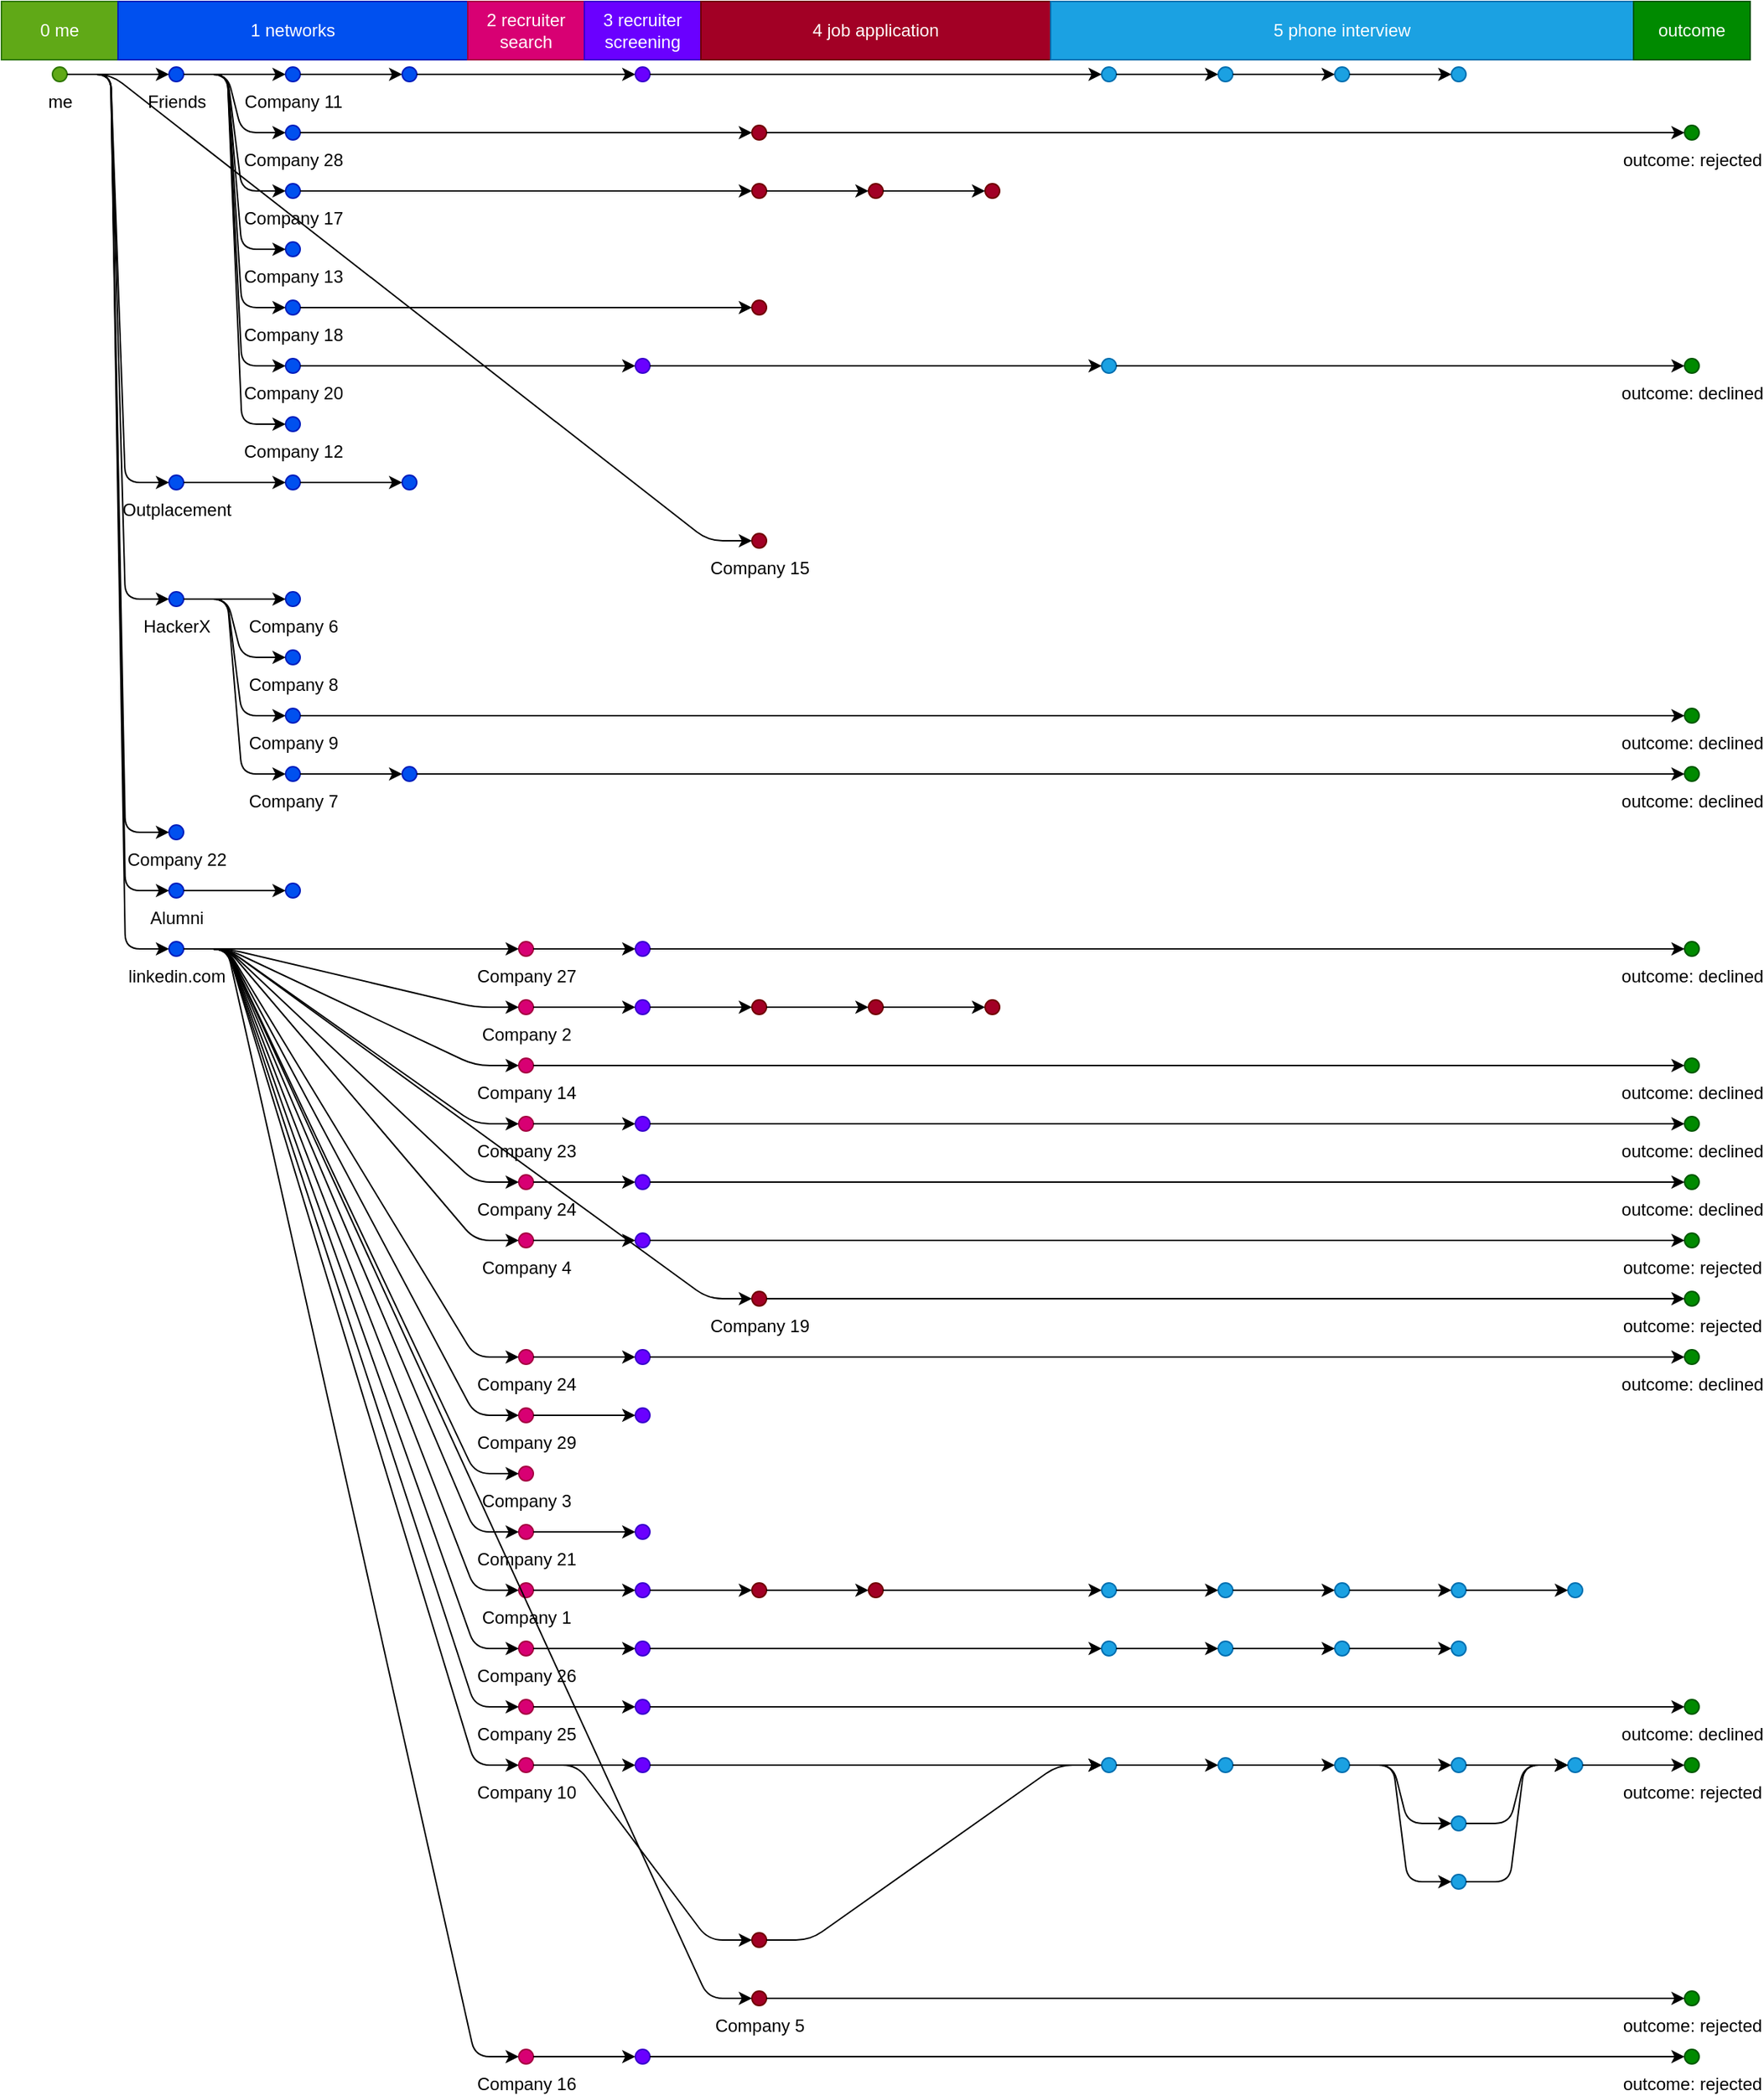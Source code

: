 <mxGraphModel dx="640" dy="480">
	<root>
		<mxCell id="root" style=""></mxCell>
		<mxCell id="layer1" style="" parent="root"></mxCell>
		<mxCell id="0 me" value="0 me" style="html=1;whiteSpace=wrap;fontColor=#ffffff;strokeColor=#2D7600;fillColor=#60A917;" parent="layer1" vertex="1">
			<mxGeometry width="80" height="40" as="geometry"></mxGeometry>
		</mxCell>
		<mxCell id="1 networks" value="1 networks" style="html=1;whiteSpace=wrap;fontColor=#ffffff;strokeColor=#001DBC;fillColor=#0050ef;" parent="layer1" vertex="1">
			<mxGeometry x="80" width="240" height="40" as="geometry"></mxGeometry>
		</mxCell>
		<mxCell id="2 recruiter search" value="2 recruiter search" style="html=1;whiteSpace=wrap;fontColor=#ffffff;strokeColor=#A50040;fillColor=#d80073;" parent="layer1" vertex="1">
			<mxGeometry x="320" width="80" height="40" as="geometry"></mxGeometry>
		</mxCell>
		<mxCell id="3 recruiter screening" value="3 recruiter screening" style="html=1;whiteSpace=wrap;fontColor=#ffffff;strokeColor=#3700CC;fillColor=#6a00ff;" parent="layer1" vertex="1">
			<mxGeometry x="400" width="80" height="40" as="geometry"></mxGeometry>
		</mxCell>
		<mxCell id="4 job application" value="4 job application" style="fontColor=#ffffff;strokeColor=#6F0000;fillColor=#a20025;html=1;whiteSpace=wrap;" parent="layer1" vertex="1">
			<mxGeometry x="480" width="240" height="40" as="geometry"></mxGeometry>
		</mxCell>
		<mxCell id="5 phone interview" value="5 phone interview" style="fontColor=#ffffff;fillColor=#1ba1e2;strokeColor=#006EAF;html=1;whiteSpace=wrap;" parent="layer1" vertex="1">
			<mxGeometry x="720" width="400" height="40" as="geometry"></mxGeometry>
		</mxCell>
		<mxCell id="outcome" value="outcome" style="html=1;whiteSpace=wrap;fontColor=#ffffff;strokeColor=#005700;fillColor=#008a00;" parent="layer1" vertex="1">
			<mxGeometry x="1120" width="80" height="40" as="geometry"></mxGeometry>
		</mxCell>
		<mxCell id="0" value="me" style="fillColor=#60A917;aspect=fixed;labelPosition=center;strokeColor=#2D7600;align=center;verticalAlign=top;fontColor=#000000;ellipse;html=1;verticalLabelPosition=bottom;" parent="layer1" vertex="1">
			<mxGeometry x="35" y="45" width="10" height="10" as="geometry"></mxGeometry>
		</mxCell>
		<mxCell id="friends" value="Friends" style="aspect=fixed;verticalLabelPosition=bottom;verticalAlign=top;fontColor=#000000;strokeColor=#001DBC;ellipse;html=1;labelPosition=center;align=center;fillColor=#0050ef;" parent="layer1" vertex="1">
			<mxGeometry x="115" y="45" width="10" height="10" as="geometry"></mxGeometry>
		</mxCell>
		<mxCell id="18" value="Company 11" style="strokeColor=#001DBC;ellipse;html=1;labelPosition=center;verticalAlign=top;fontColor=#000000;fillColor=#0050ef;aspect=fixed;verticalLabelPosition=bottom;align=center;" parent="layer1" vertex="1">
			<mxGeometry x="195" y="45" width="10" height="10" as="geometry"></mxGeometry>
		</mxCell>
		<mxCell id="19" style="aspect=fixed;align=center;fontColor=#000000;strokeColor=#001DBC;fillColor=#0050ef;ellipse;html=1;labelPosition=center;verticalLabelPosition=bottom;verticalAlign=top;" parent="layer1" vertex="1">
			<mxGeometry x="275" y="45" width="10" height="10" as="geometry"></mxGeometry>
		</mxCell>
		<mxCell id="25" style="fontColor=#000000;fillColor=#6a00ff;strokeColor=#3700CC;aspect=fixed;html=1;verticalLabelPosition=bottom;verticalAlign=top;ellipse;labelPosition=center;align=center;" parent="layer1" vertex="1">
			<mxGeometry x="435" y="45" width="10" height="10" as="geometry"></mxGeometry>
		</mxCell>
		<mxCell id="26" style="aspect=fixed;html=1;labelPosition=center;verticalLabelPosition=bottom;verticalAlign=top;strokeColor=#006EAF;ellipse;align=center;fontColor=#000000;fillColor=#1ba1e2;" parent="layer1" vertex="1">
			<mxGeometry x="755" y="45" width="10" height="10" as="geometry"></mxGeometry>
		</mxCell>
		<mxCell id="51" style="aspect=fixed;html=1;verticalLabelPosition=bottom;align=center;verticalAlign=top;ellipse;fontColor=#000000;strokeColor=#006EAF;fillColor=#1ba1e2;labelPosition=center;" parent="layer1" vertex="1">
			<mxGeometry x="835" y="45" width="10" height="10" as="geometry"></mxGeometry>
		</mxCell>
		<mxCell id="52" style="fontColor=#000000;html=1;align=center;labelPosition=center;verticalLabelPosition=bottom;verticalAlign=top;strokeColor=#006EAF;fillColor=#1ba1e2;ellipse;aspect=fixed;" parent="layer1" vertex="1">
			<mxGeometry x="915" y="45" width="10" height="10" as="geometry"></mxGeometry>
		</mxCell>
		<mxCell id="76" style="strokeColor=#006EAF;ellipse;html=1;labelPosition=center;verticalLabelPosition=bottom;align=center;verticalAlign=top;fontColor=#000000;fillColor=#1ba1e2;aspect=fixed;" parent="layer1" vertex="1">
			<mxGeometry x="995" y="45" width="10" height="10" as="geometry"></mxGeometry>
		</mxCell>
		<mxCell id="52-76" style="edgeStyle=entityRelationEdgeStyle;orthogonalLoop=1;jettySize=auto;html=1;strokeWidth=1;" parent="layer1" edge="1" source="52" target="76">
			<mxGeometry relative="1" as="geometry"></mxGeometry>
		</mxCell>
		<mxCell id="51-52" style="strokeWidth=1;edgeStyle=entityRelationEdgeStyle;orthogonalLoop=1;jettySize=auto;html=1;" parent="layer1" edge="1" source="51" target="52">
			<mxGeometry relative="1" as="geometry"></mxGeometry>
		</mxCell>
		<mxCell id="26-51" style="orthogonalLoop=1;jettySize=auto;html=1;strokeWidth=1;edgeStyle=entityRelationEdgeStyle;" parent="layer1" edge="1" source="26" target="51">
			<mxGeometry relative="1" as="geometry"></mxGeometry>
		</mxCell>
		<mxCell id="25-26" style="html=1;strokeWidth=1;edgeStyle=entityRelationEdgeStyle;orthogonalLoop=1;jettySize=auto;" parent="layer1" edge="1" source="25" target="26">
			<mxGeometry relative="1" as="geometry"></mxGeometry>
		</mxCell>
		<mxCell id="19-25" style="html=1;strokeWidth=1;edgeStyle=entityRelationEdgeStyle;orthogonalLoop=1;jettySize=auto;" parent="layer1" edge="1" source="19" target="25">
			<mxGeometry relative="1" as="geometry"></mxGeometry>
		</mxCell>
		<mxCell id="18-19" style="edgeStyle=entityRelationEdgeStyle;orthogonalLoop=1;jettySize=auto;html=1;strokeWidth=1;" parent="layer1" edge="1" source="18" target="19">
			<mxGeometry relative="1" as="geometry"></mxGeometry>
		</mxCell>
		<mxCell id="friends-18" style="edgeStyle=entityRelationEdgeStyle;orthogonalLoop=1;jettySize=auto;html=1;strokeWidth=1;" parent="layer1" edge="1" source="friends" target="18">
			<mxGeometry relative="1" as="geometry"></mxGeometry>
		</mxCell>
		<mxCell id="78" value="Company 28" style="fontColor=#000000;strokeColor=#001DBC;verticalLabelPosition=bottom;align=center;html=1;labelPosition=center;verticalAlign=top;fillColor=#0050ef;ellipse;aspect=fixed;" parent="layer1" vertex="1">
			<mxGeometry x="195" y="85" width="10" height="10" as="geometry"></mxGeometry>
		</mxCell>
		<mxCell id="82" style="ellipse;aspect=fixed;labelPosition=center;verticalLabelPosition=bottom;verticalAlign=top;fontColor=#000000;strokeColor=#6F0000;fillColor=#a20025;html=1;align=center;" parent="layer1" vertex="1">
			<mxGeometry x="515" y="85" width="10" height="10" as="geometry"></mxGeometry>
		</mxCell>
		<mxCell id="82rejected" value="outcome: rejected" style="html=1;aspect=fixed;labelPosition=center;verticalLabelPosition=bottom;align=center;verticalAlign=top;fontColor=#000000;strokeColor=#005700;ellipse;fillColor=#008a00;" parent="layer1" vertex="1">
			<mxGeometry x="1155" y="85" width="10" height="10" as="geometry"></mxGeometry>
		</mxCell>
		<mxCell id="82-82rejected" style="orthogonalLoop=1;jettySize=auto;html=1;strokeWidth=1;edgeStyle=entityRelationEdgeStyle;" parent="layer1" edge="1" source="82" target="82rejected">
			<mxGeometry relative="1" as="geometry"></mxGeometry>
		</mxCell>
		<mxCell id="78-82" style="orthogonalLoop=1;jettySize=auto;html=1;strokeWidth=1;edgeStyle=entityRelationEdgeStyle;" parent="layer1" edge="1" source="78" target="82">
			<mxGeometry relative="1" as="geometry"></mxGeometry>
		</mxCell>
		<mxCell id="friends-78" style="strokeWidth=1;edgeStyle=entityRelationEdgeStyle;orthogonalLoop=1;jettySize=auto;html=1;" parent="layer1" edge="1" source="friends" target="78">
			<mxGeometry relative="1" as="geometry"></mxGeometry>
		</mxCell>
		<mxCell id="33" value="Company 17" style="align=center;verticalAlign=top;fontColor=#000000;ellipse;aspect=fixed;html=1;labelPosition=center;verticalLabelPosition=bottom;strokeColor=#001DBC;fillColor=#0050ef;" parent="layer1" vertex="1">
			<mxGeometry x="195" y="125" width="10" height="10" as="geometry"></mxGeometry>
		</mxCell>
		<mxCell id="34" style="verticalLabelPosition=bottom;align=center;fontColor=#000000;fillColor=#a20025;aspect=fixed;html=1;labelPosition=center;verticalAlign=top;strokeColor=#6F0000;ellipse;" parent="layer1" vertex="1">
			<mxGeometry x="515" y="125" width="10" height="10" as="geometry"></mxGeometry>
		</mxCell>
		<mxCell id="54" style="aspect=fixed;fontColor=#000000;strokeColor=#6F0000;ellipse;html=1;labelPosition=center;verticalLabelPosition=bottom;align=center;verticalAlign=top;fillColor=#a20025;" parent="layer1" vertex="1">
			<mxGeometry x="595" y="125" width="10" height="10" as="geometry"></mxGeometry>
		</mxCell>
		<mxCell id="61" style="aspect=fixed;html=1;verticalLabelPosition=bottom;verticalAlign=top;fillColor=#a20025;ellipse;labelPosition=center;align=center;fontColor=#000000;strokeColor=#6F0000;" parent="layer1" vertex="1">
			<mxGeometry x="675" y="125" width="10" height="10" as="geometry"></mxGeometry>
		</mxCell>
		<mxCell id="54-61" style="edgeStyle=entityRelationEdgeStyle;orthogonalLoop=1;jettySize=auto;html=1;strokeWidth=1;" parent="layer1" edge="1" source="54" target="61">
			<mxGeometry relative="1" as="geometry"></mxGeometry>
		</mxCell>
		<mxCell id="34-54" style="edgeStyle=entityRelationEdgeStyle;orthogonalLoop=1;jettySize=auto;html=1;strokeWidth=1;" parent="layer1" edge="1" source="34" target="54">
			<mxGeometry relative="1" as="geometry"></mxGeometry>
		</mxCell>
		<mxCell id="33-34" style="html=1;strokeWidth=1;edgeStyle=entityRelationEdgeStyle;orthogonalLoop=1;jettySize=auto;" parent="layer1" edge="1" source="33" target="34">
			<mxGeometry relative="1" as="geometry"></mxGeometry>
		</mxCell>
		<mxCell id="friends-33" style="orthogonalLoop=1;jettySize=auto;html=1;strokeWidth=1;edgeStyle=entityRelationEdgeStyle;" parent="layer1" edge="1" source="friends" target="33">
			<mxGeometry relative="1" as="geometry"></mxGeometry>
		</mxCell>
		<mxCell id="22" value="Company 13" style="html=1;verticalLabelPosition=bottom;strokeColor=#001DBC;fontColor=#000000;fillColor=#0050ef;ellipse;aspect=fixed;labelPosition=center;align=center;verticalAlign=top;" parent="layer1" vertex="1">
			<mxGeometry x="195" y="165" width="10" height="10" as="geometry"></mxGeometry>
		</mxCell>
		<mxCell id="friends-22" style="edgeStyle=entityRelationEdgeStyle;orthogonalLoop=1;jettySize=auto;html=1;strokeWidth=1;" parent="layer1" edge="1" source="friends" target="22">
			<mxGeometry relative="1" as="geometry"></mxGeometry>
		</mxCell>
		<mxCell id="35" value="Company 18" style="ellipse;aspect=fixed;html=1;verticalLabelPosition=bottom;align=center;strokeColor=#001DBC;labelPosition=center;verticalAlign=top;fontColor=#000000;fillColor=#0050ef;" parent="layer1" vertex="1">
			<mxGeometry x="195" y="205" width="10" height="10" as="geometry"></mxGeometry>
		</mxCell>
		<mxCell id="36" style="aspect=fixed;verticalLabelPosition=bottom;fillColor=#a20025;strokeColor=#6F0000;verticalAlign=top;fontColor=#000000;ellipse;html=1;labelPosition=center;align=center;" parent="layer1" vertex="1">
			<mxGeometry x="515" y="205" width="10" height="10" as="geometry"></mxGeometry>
		</mxCell>
		<mxCell id="35-36" style="edgeStyle=entityRelationEdgeStyle;orthogonalLoop=1;jettySize=auto;html=1;strokeWidth=1;" parent="layer1" edge="1" source="35" target="36">
			<mxGeometry relative="1" as="geometry"></mxGeometry>
		</mxCell>
		<mxCell id="friends-35" style="orthogonalLoop=1;jettySize=auto;html=1;strokeWidth=1;edgeStyle=entityRelationEdgeStyle;" parent="layer1" edge="1" source="friends" target="35">
			<mxGeometry relative="1" as="geometry"></mxGeometry>
		</mxCell>
		<mxCell id="38" value="Company 20" style="strokeColor=#001DBC;fillColor=#0050ef;ellipse;aspect=fixed;labelPosition=center;fontColor=#000000;html=1;verticalLabelPosition=bottom;align=center;verticalAlign=top;" parent="layer1" vertex="1">
			<mxGeometry x="195" y="245" width="10" height="10" as="geometry"></mxGeometry>
		</mxCell>
		<mxCell id="39" style="ellipse;aspect=fixed;html=1;strokeColor=#3700CC;labelPosition=center;verticalLabelPosition=bottom;align=center;verticalAlign=top;fontColor=#000000;fillColor=#6a00ff;" parent="layer1" vertex="1">
			<mxGeometry x="435" y="245" width="10" height="10" as="geometry"></mxGeometry>
		</mxCell>
		<mxCell id="40" style="verticalLabelPosition=bottom;align=center;verticalAlign=top;fontColor=#000000;strokeColor=#006EAF;ellipse;aspect=fixed;html=1;labelPosition=center;fillColor=#1ba1e2;" parent="layer1" vertex="1">
			<mxGeometry x="755" y="245" width="10" height="10" as="geometry"></mxGeometry>
		</mxCell>
		<mxCell id="40declined" value="outcome: declined" style="fontColor=#000000;strokeColor=#005700;fillColor=#008a00;html=1;labelPosition=center;verticalLabelPosition=bottom;align=center;ellipse;aspect=fixed;verticalAlign=top;" parent="layer1" vertex="1">
			<mxGeometry x="1155" y="245" width="10" height="10" as="geometry"></mxGeometry>
		</mxCell>
		<mxCell id="40-40declined" style="jettySize=auto;html=1;strokeWidth=1;edgeStyle=entityRelationEdgeStyle;orthogonalLoop=1;" parent="layer1" edge="1" source="40" target="40declined">
			<mxGeometry relative="1" as="geometry"></mxGeometry>
		</mxCell>
		<mxCell id="39-40" style="orthogonalLoop=1;jettySize=auto;html=1;strokeWidth=1;edgeStyle=entityRelationEdgeStyle;" parent="layer1" edge="1" source="39" target="40">
			<mxGeometry relative="1" as="geometry"></mxGeometry>
		</mxCell>
		<mxCell id="38-39" style="orthogonalLoop=1;jettySize=auto;html=1;strokeWidth=1;edgeStyle=entityRelationEdgeStyle;" parent="layer1" edge="1" source="38" target="39">
			<mxGeometry relative="1" as="geometry"></mxGeometry>
		</mxCell>
		<mxCell id="friends-38" style="edgeStyle=entityRelationEdgeStyle;orthogonalLoop=1;jettySize=auto;html=1;strokeWidth=1;" parent="layer1" edge="1" source="friends" target="38">
			<mxGeometry relative="1" as="geometry"></mxGeometry>
		</mxCell>
		<mxCell id="21" value="Company 12" style="fillColor=#0050ef;ellipse;aspect=fixed;html=1;labelPosition=center;verticalAlign=top;verticalLabelPosition=bottom;align=center;fontColor=#000000;strokeColor=#001DBC;" parent="layer1" vertex="1">
			<mxGeometry x="195" y="285" width="10" height="10" as="geometry"></mxGeometry>
		</mxCell>
		<mxCell id="friends-21" style="edgeStyle=entityRelationEdgeStyle;orthogonalLoop=1;jettySize=auto;html=1;strokeWidth=1;" parent="layer1" edge="1" source="friends" target="21">
			<mxGeometry relative="1" as="geometry"></mxGeometry>
		</mxCell>
		<mxCell id="0-friends" style="edgeStyle=entityRelationEdgeStyle;orthogonalLoop=1;jettySize=auto;html=1;strokeWidth=1;" parent="layer1" edge="1" source="0" target="friends">
			<mxGeometry relative="1" as="geometry"></mxGeometry>
		</mxCell>
		<mxCell id="keystone" value="Outplacement" style="ellipse;aspect=fixed;html=1;labelPosition=center;verticalLabelPosition=bottom;align=center;strokeColor=#001DBC;fillColor=#0050ef;verticalAlign=top;fontColor=#000000;" parent="layer1" vertex="1">
			<mxGeometry x="115" y="325" width="10" height="10" as="geometry"></mxGeometry>
		</mxCell>
		<mxCell id="14" style="ellipse;aspect=fixed;labelPosition=center;verticalLabelPosition=bottom;align=center;fontColor=#000000;strokeColor=#001DBC;html=1;verticalAlign=top;fillColor=#0050ef;" parent="layer1" vertex="1">
			<mxGeometry x="195" y="325" width="10" height="10" as="geometry"></mxGeometry>
		</mxCell>
		<mxCell id="28" style="ellipse;html=1;labelPosition=center;verticalLabelPosition=bottom;fillColor=#0050ef;aspect=fixed;align=center;verticalAlign=top;fontColor=#000000;strokeColor=#001DBC;" parent="layer1" vertex="1">
			<mxGeometry x="275" y="325" width="10" height="10" as="geometry"></mxGeometry>
		</mxCell>
		<mxCell id="14-28" style="edgeStyle=entityRelationEdgeStyle;orthogonalLoop=1;jettySize=auto;html=1;strokeWidth=1;" parent="layer1" edge="1" source="14" target="28">
			<mxGeometry relative="1" as="geometry"></mxGeometry>
		</mxCell>
		<mxCell id="keystone-14" style="edgeStyle=entityRelationEdgeStyle;orthogonalLoop=1;jettySize=auto;html=1;strokeWidth=1;" parent="layer1" edge="1" source="keystone" target="14">
			<mxGeometry relative="1" as="geometry"></mxGeometry>
		</mxCell>
		<mxCell id="0-keystone" style="edgeStyle=entityRelationEdgeStyle;orthogonalLoop=1;jettySize=auto;html=1;strokeWidth=1;" parent="layer1" edge="1" source="0" target="keystone">
			<mxGeometry relative="1" as="geometry"></mxGeometry>
		</mxCell>
		<mxCell id="30" value="Company 15" style="aspect=fixed;html=1;labelPosition=center;verticalLabelPosition=bottom;align=center;strokeColor=#6F0000;ellipse;verticalAlign=top;fontColor=#000000;fillColor=#a20025;" parent="layer1" vertex="1">
			<mxGeometry x="515" y="365" width="10" height="10" as="geometry"></mxGeometry>
		</mxCell>
		<mxCell id="0-30" style="edgeStyle=entityRelationEdgeStyle;orthogonalLoop=1;jettySize=auto;html=1;strokeWidth=1;" parent="layer1" edge="1" source="0" target="30">
			<mxGeometry relative="1" as="geometry"></mxGeometry>
		</mxCell>
		<mxCell id="hackerx" value="HackerX" style="strokeColor=#001DBC;fillColor=#0050ef;ellipse;aspect=fixed;labelPosition=center;verticalLabelPosition=bottom;verticalAlign=top;html=1;align=center;fontColor=#000000;" parent="layer1" vertex="1">
			<mxGeometry x="115" y="405" width="10" height="10" as="geometry"></mxGeometry>
		</mxCell>
		<mxCell id="10" value="Company 6" style="strokeColor=#001DBC;verticalLabelPosition=bottom;align=center;verticalAlign=top;fontColor=#000000;ellipse;aspect=fixed;html=1;labelPosition=center;fillColor=#0050ef;" parent="layer1" vertex="1">
			<mxGeometry x="195" y="405" width="10" height="10" as="geometry"></mxGeometry>
		</mxCell>
		<mxCell id="hackerx-10" style="html=1;strokeWidth=1;edgeStyle=entityRelationEdgeStyle;orthogonalLoop=1;jettySize=auto;" parent="layer1" edge="1" source="hackerx" target="10">
			<mxGeometry relative="1" as="geometry"></mxGeometry>
		</mxCell>
		<mxCell id="12" value="Company 8" style="fillColor=#0050ef;aspect=fixed;html=1;labelPosition=center;verticalLabelPosition=bottom;align=center;verticalAlign=top;strokeColor=#001DBC;ellipse;fontColor=#000000;" parent="layer1" vertex="1">
			<mxGeometry x="195" y="445" width="10" height="10" as="geometry"></mxGeometry>
		</mxCell>
		<mxCell id="hackerx-12" style="edgeStyle=entityRelationEdgeStyle;orthogonalLoop=1;jettySize=auto;html=1;strokeWidth=1;" parent="layer1" edge="1" source="hackerx" target="12">
			<mxGeometry relative="1" as="geometry"></mxGeometry>
		</mxCell>
		<mxCell id="13" value="Company 9" style="verticalLabelPosition=bottom;fillColor=#0050ef;aspect=fixed;labelPosition=center;align=center;verticalAlign=top;fontColor=#000000;strokeColor=#001DBC;ellipse;html=1;" parent="layer1" vertex="1">
			<mxGeometry x="195" y="485" width="10" height="10" as="geometry"></mxGeometry>
		</mxCell>
		<mxCell id="13declined" value="outcome: declined" style="ellipse;aspect=fixed;html=1;labelPosition=center;verticalLabelPosition=bottom;fontColor=#000000;fillColor=#008a00;align=center;verticalAlign=top;strokeColor=#005700;" parent="layer1" vertex="1">
			<mxGeometry x="1155" y="485" width="10" height="10" as="geometry"></mxGeometry>
		</mxCell>
		<mxCell id="13-13declined" style="edgeStyle=entityRelationEdgeStyle;orthogonalLoop=1;jettySize=auto;html=1;strokeWidth=1;" parent="layer1" edge="1" source="13" target="13declined">
			<mxGeometry relative="1" as="geometry"></mxGeometry>
		</mxCell>
		<mxCell id="hackerx-13" style="orthogonalLoop=1;jettySize=auto;html=1;strokeWidth=1;edgeStyle=entityRelationEdgeStyle;" parent="layer1" edge="1" source="hackerx" target="13">
			<mxGeometry relative="1" as="geometry"></mxGeometry>
		</mxCell>
		<mxCell id="11" value="Company 7" style="labelPosition=center;verticalLabelPosition=bottom;verticalAlign=top;strokeColor=#001DBC;fillColor=#0050ef;aspect=fixed;html=1;align=center;fontColor=#000000;ellipse;" parent="layer1" vertex="1">
			<mxGeometry x="195" y="525" width="10" height="10" as="geometry"></mxGeometry>
		</mxCell>
		<mxCell id="17" style="html=1;labelPosition=center;align=center;fontColor=#000000;ellipse;aspect=fixed;verticalLabelPosition=bottom;verticalAlign=top;fillColor=#0050ef;strokeColor=#001DBC;" parent="layer1" vertex="1">
			<mxGeometry x="275" y="525" width="10" height="10" as="geometry"></mxGeometry>
		</mxCell>
		<mxCell id="17declined" value="outcome: declined" style="ellipse;aspect=fixed;fontColor=#000000;fillColor=#008a00;html=1;labelPosition=center;verticalLabelPosition=bottom;align=center;verticalAlign=top;strokeColor=#005700;" parent="layer1" vertex="1">
			<mxGeometry x="1155" y="525" width="10" height="10" as="geometry"></mxGeometry>
		</mxCell>
		<mxCell id="17-17declined" style="edgeStyle=entityRelationEdgeStyle;orthogonalLoop=1;jettySize=auto;html=1;strokeWidth=1;" parent="layer1" edge="1" source="17" target="17declined">
			<mxGeometry relative="1" as="geometry"></mxGeometry>
		</mxCell>
		<mxCell id="11-17" style="edgeStyle=entityRelationEdgeStyle;orthogonalLoop=1;jettySize=auto;html=1;strokeWidth=1;" parent="layer1" edge="1" source="11" target="17">
			<mxGeometry relative="1" as="geometry"></mxGeometry>
		</mxCell>
		<mxCell id="hackerx-11" style="edgeStyle=entityRelationEdgeStyle;orthogonalLoop=1;jettySize=auto;html=1;strokeWidth=1;" parent="layer1" edge="1" source="hackerx" target="11">
			<mxGeometry relative="1" as="geometry"></mxGeometry>
		</mxCell>
		<mxCell id="0-hackerx" style="jettySize=auto;html=1;strokeWidth=1;edgeStyle=entityRelationEdgeStyle;orthogonalLoop=1;" parent="layer1" edge="1" source="0" target="hackerx">
			<mxGeometry relative="1" as="geometry"></mxGeometry>
		</mxCell>
		<mxCell id="42" value="Company 22" style="aspect=fixed;align=center;fontColor=#000000;ellipse;html=1;labelPosition=center;verticalLabelPosition=bottom;verticalAlign=top;strokeColor=#001DBC;fillColor=#0050ef;" parent="layer1" vertex="1">
			<mxGeometry x="115" y="565" width="10" height="10" as="geometry"></mxGeometry>
		</mxCell>
		<mxCell id="0-42" style="strokeWidth=1;edgeStyle=entityRelationEdgeStyle;orthogonalLoop=1;jettySize=auto;html=1;" parent="layer1" edge="1" source="0" target="42">
			<mxGeometry relative="1" as="geometry"></mxGeometry>
		</mxCell>
		<mxCell id="wfalumni" value="Alumni" style="align=center;verticalAlign=top;fontColor=#000000;fillColor=#0050ef;aspect=fixed;verticalLabelPosition=bottom;labelPosition=center;strokeColor=#001DBC;ellipse;html=1;" parent="layer1" vertex="1">
			<mxGeometry x="115" y="605" width="10" height="10" as="geometry"></mxGeometry>
		</mxCell>
		<mxCell id="29" style="align=center;verticalAlign=top;ellipse;aspect=fixed;verticalLabelPosition=bottom;strokeColor=#001DBC;fillColor=#0050ef;html=1;labelPosition=center;fontColor=#000000;" parent="layer1" vertex="1">
			<mxGeometry x="195" y="605" width="10" height="10" as="geometry"></mxGeometry>
		</mxCell>
		<mxCell id="wfalumni-29" style="strokeWidth=1;edgeStyle=entityRelationEdgeStyle;orthogonalLoop=1;jettySize=auto;html=1;" parent="layer1" edge="1" source="wfalumni" target="29">
			<mxGeometry relative="1" as="geometry"></mxGeometry>
		</mxCell>
		<mxCell id="0-wfalumni" style="edgeStyle=entityRelationEdgeStyle;orthogonalLoop=1;jettySize=auto;html=1;strokeWidth=1;" parent="layer1" edge="1" source="0" target="wfalumni">
			<mxGeometry relative="1" as="geometry"></mxGeometry>
		</mxCell>
		<mxCell id="linkedin" value="linkedin.com" style="fillColor=#0050ef;ellipse;aspect=fixed;html=1;labelPosition=center;verticalLabelPosition=bottom;align=center;verticalAlign=top;fontColor=#000000;strokeColor=#001DBC;" parent="layer1" vertex="1">
			<mxGeometry x="115" y="645" width="10" height="10" as="geometry"></mxGeometry>
		</mxCell>
		<mxCell id="62" value="Company 27" style="html=1;labelPosition=center;verticalLabelPosition=bottom;fontColor=#000000;strokeColor=#A50040;fillColor=#d80073;ellipse;aspect=fixed;align=center;verticalAlign=top;" parent="layer1" vertex="1">
			<mxGeometry x="355" y="645" width="10" height="10" as="geometry"></mxGeometry>
		</mxCell>
		<mxCell id="63" style="verticalLabelPosition=bottom;align=center;ellipse;aspect=fixed;verticalAlign=top;fontColor=#000000;strokeColor=#3700CC;fillColor=#6a00ff;html=1;labelPosition=center;" parent="layer1" vertex="1">
			<mxGeometry x="435" y="645" width="10" height="10" as="geometry"></mxGeometry>
		</mxCell>
		<mxCell id="63declined" value="outcome: declined" style="labelPosition=center;verticalLabelPosition=bottom;fontColor=#000000;fillColor=#008a00;aspect=fixed;html=1;verticalAlign=top;strokeColor=#005700;ellipse;align=center;" parent="layer1" vertex="1">
			<mxGeometry x="1155" y="645" width="10" height="10" as="geometry"></mxGeometry>
		</mxCell>
		<mxCell id="63-63declined" style="edgeStyle=entityRelationEdgeStyle;orthogonalLoop=1;jettySize=auto;html=1;strokeWidth=1;" parent="layer1" edge="1" source="63" target="63declined">
			<mxGeometry relative="1" as="geometry"></mxGeometry>
		</mxCell>
		<mxCell id="62-63" style="html=1;strokeWidth=1;edgeStyle=entityRelationEdgeStyle;orthogonalLoop=1;jettySize=auto;" parent="layer1" edge="1" source="62" target="63">
			<mxGeometry relative="1" as="geometry"></mxGeometry>
		</mxCell>
		<mxCell id="linkedin-62" style="edgeStyle=entityRelationEdgeStyle;orthogonalLoop=1;jettySize=auto;html=1;strokeWidth=1;" parent="layer1" edge="1" source="linkedin" target="62">
			<mxGeometry relative="1" as="geometry"></mxGeometry>
		</mxCell>
		<mxCell id="2" value="Company 2" style="ellipse;aspect=fixed;verticalLabelPosition=bottom;align=center;verticalAlign=top;fontColor=#000000;strokeColor=#A50040;html=1;labelPosition=center;fillColor=#d80073;" parent="layer1" vertex="1">
			<mxGeometry x="355" y="685" width="10" height="10" as="geometry"></mxGeometry>
		</mxCell>
		<mxCell id="9" style="verticalLabelPosition=bottom;fontColor=#000000;fillColor=#6a00ff;ellipse;aspect=fixed;html=1;strokeColor=#3700CC;labelPosition=center;align=center;verticalAlign=top;" parent="layer1" vertex="1">
			<mxGeometry x="435" y="685" width="10" height="10" as="geometry"></mxGeometry>
		</mxCell>
		<mxCell id="23" style="html=1;labelPosition=center;verticalLabelPosition=bottom;align=center;fontColor=#000000;strokeColor=#6F0000;ellipse;verticalAlign=top;fillColor=#a20025;aspect=fixed;" parent="layer1" vertex="1">
			<mxGeometry x="515" y="685" width="10" height="10" as="geometry"></mxGeometry>
		</mxCell>
		<mxCell id="57" style="aspect=fixed;labelPosition=center;verticalLabelPosition=bottom;verticalAlign=top;fontColor=#000000;fillColor=#a20025;ellipse;align=center;strokeColor=#6F0000;html=1;" parent="layer1" vertex="1">
			<mxGeometry x="595" y="685" width="10" height="10" as="geometry"></mxGeometry>
		</mxCell>
		<mxCell id="77" style="verticalLabelPosition=bottom;verticalAlign=top;strokeColor=#6F0000;labelPosition=center;align=center;fontColor=#000000;fillColor=#a20025;ellipse;aspect=fixed;html=1;" parent="layer1" vertex="1">
			<mxGeometry x="675" y="685" width="10" height="10" as="geometry"></mxGeometry>
		</mxCell>
		<mxCell id="57-77" style="jettySize=auto;html=1;strokeWidth=1;edgeStyle=entityRelationEdgeStyle;orthogonalLoop=1;" parent="layer1" edge="1" source="57" target="77">
			<mxGeometry relative="1" as="geometry"></mxGeometry>
		</mxCell>
		<mxCell id="23-57" style="html=1;strokeWidth=1;edgeStyle=entityRelationEdgeStyle;orthogonalLoop=1;jettySize=auto;" parent="layer1" edge="1" source="23" target="57">
			<mxGeometry relative="1" as="geometry"></mxGeometry>
		</mxCell>
		<mxCell id="9-23" style="orthogonalLoop=1;jettySize=auto;html=1;strokeWidth=1;edgeStyle=entityRelationEdgeStyle;" parent="layer1" edge="1" source="9" target="23">
			<mxGeometry relative="1" as="geometry"></mxGeometry>
		</mxCell>
		<mxCell id="2-9" style="edgeStyle=entityRelationEdgeStyle;orthogonalLoop=1;jettySize=auto;html=1;strokeWidth=1;" parent="layer1" edge="1" source="2" target="9">
			<mxGeometry relative="1" as="geometry"></mxGeometry>
		</mxCell>
		<mxCell id="linkedin-2" style="strokeWidth=1;edgeStyle=entityRelationEdgeStyle;orthogonalLoop=1;jettySize=auto;html=1;" parent="layer1" edge="1" source="linkedin" target="2">
			<mxGeometry relative="1" as="geometry"></mxGeometry>
		</mxCell>
		<mxCell id="24" value="Company 14" style="fillColor=#d80073;ellipse;html=1;verticalLabelPosition=bottom;align=center;fontColor=#000000;strokeColor=#A50040;aspect=fixed;labelPosition=center;verticalAlign=top;" parent="layer1" vertex="1">
			<mxGeometry x="355" y="725" width="10" height="10" as="geometry"></mxGeometry>
		</mxCell>
		<mxCell id="24declined" value="outcome: declined" style="verticalLabelPosition=bottom;align=center;fontColor=#000000;strokeColor=#005700;fillColor=#008a00;ellipse;aspect=fixed;html=1;labelPosition=center;verticalAlign=top;" parent="layer1" vertex="1">
			<mxGeometry x="1155" y="725" width="10" height="10" as="geometry"></mxGeometry>
		</mxCell>
		<mxCell id="24-24declined" style="edgeStyle=entityRelationEdgeStyle;orthogonalLoop=1;jettySize=auto;html=1;strokeWidth=1;" parent="layer1" edge="1" source="24" target="24declined">
			<mxGeometry relative="1" as="geometry"></mxGeometry>
		</mxCell>
		<mxCell id="linkedin-24" style="edgeStyle=entityRelationEdgeStyle;orthogonalLoop=1;jettySize=auto;html=1;strokeWidth=1;" parent="layer1" edge="1" source="linkedin" target="24">
			<mxGeometry relative="1" as="geometry"></mxGeometry>
		</mxCell>
		<mxCell id="45" value="Company 23" style="aspect=fixed;align=center;verticalAlign=top;fillColor=#d80073;ellipse;labelPosition=center;verticalLabelPosition=bottom;fontColor=#000000;strokeColor=#A50040;html=1;" parent="layer1" vertex="1">
			<mxGeometry x="355" y="765" width="10" height="10" as="geometry"></mxGeometry>
		</mxCell>
		<mxCell id="46" style="html=1;labelPosition=center;verticalLabelPosition=bottom;verticalAlign=top;ellipse;aspect=fixed;align=center;fontColor=#000000;strokeColor=#3700CC;fillColor=#6a00ff;" parent="layer1" vertex="1">
			<mxGeometry x="435" y="765" width="10" height="10" as="geometry"></mxGeometry>
		</mxCell>
		<mxCell id="46declined" value="outcome: declined" style="labelPosition=center;verticalAlign=top;strokeColor=#005700;aspect=fixed;html=1;align=center;fontColor=#000000;fillColor=#008a00;ellipse;verticalLabelPosition=bottom;" parent="layer1" vertex="1">
			<mxGeometry x="1155" y="765" width="10" height="10" as="geometry"></mxGeometry>
		</mxCell>
		<mxCell id="46-46declined" style="jettySize=auto;html=1;strokeWidth=1;edgeStyle=entityRelationEdgeStyle;orthogonalLoop=1;" parent="layer1" edge="1" source="46" target="46declined">
			<mxGeometry relative="1" as="geometry"></mxGeometry>
		</mxCell>
		<mxCell id="45-46" style="jettySize=auto;html=1;strokeWidth=1;edgeStyle=entityRelationEdgeStyle;orthogonalLoop=1;" parent="layer1" edge="1" source="45" target="46">
			<mxGeometry relative="1" as="geometry"></mxGeometry>
		</mxCell>
		<mxCell id="linkedin-45" style="edgeStyle=entityRelationEdgeStyle;orthogonalLoop=1;jettySize=auto;html=1;strokeWidth=1;" parent="layer1" edge="1" source="linkedin" target="45">
			<mxGeometry relative="1" as="geometry"></mxGeometry>
		</mxCell>
		<mxCell id="47" value="Company 24" style="fontColor=#000000;ellipse;verticalAlign=top;labelPosition=center;verticalLabelPosition=bottom;align=center;strokeColor=#A50040;fillColor=#d80073;aspect=fixed;html=1;" parent="layer1" vertex="1">
			<mxGeometry x="355" y="805" width="10" height="10" as="geometry"></mxGeometry>
		</mxCell>
		<mxCell id="48" style="ellipse;aspect=fixed;html=1;verticalAlign=top;fillColor=#6a00ff;strokeColor=#3700CC;labelPosition=center;verticalLabelPosition=bottom;align=center;fontColor=#000000;" parent="layer1" vertex="1">
			<mxGeometry x="435" y="805" width="10" height="10" as="geometry"></mxGeometry>
		</mxCell>
		<mxCell id="48declined" value="outcome: declined" style="html=1;labelPosition=center;verticalLabelPosition=bottom;align=center;verticalAlign=top;fontColor=#000000;ellipse;aspect=fixed;strokeColor=#005700;fillColor=#008a00;" parent="layer1" vertex="1">
			<mxGeometry x="1155" y="805" width="10" height="10" as="geometry"></mxGeometry>
		</mxCell>
		<mxCell id="48-48declined" style="edgeStyle=entityRelationEdgeStyle;orthogonalLoop=1;jettySize=auto;html=1;strokeWidth=1;" parent="layer1" edge="1" source="48" target="48declined">
			<mxGeometry relative="1" as="geometry"></mxGeometry>
		</mxCell>
		<mxCell id="47-48" style="orthogonalLoop=1;jettySize=auto;html=1;strokeWidth=1;edgeStyle=entityRelationEdgeStyle;" parent="layer1" edge="1" source="47" target="48">
			<mxGeometry relative="1" as="geometry"></mxGeometry>
		</mxCell>
		<mxCell id="linkedin-47" style="orthogonalLoop=1;jettySize=auto;html=1;strokeWidth=1;edgeStyle=entityRelationEdgeStyle;" parent="layer1" edge="1" source="linkedin" target="47">
			<mxGeometry relative="1" as="geometry"></mxGeometry>
		</mxCell>
		<mxCell id="5" value="Company 4" style="strokeColor=#A50040;fillColor=#d80073;ellipse;aspect=fixed;html=1;verticalLabelPosition=bottom;labelPosition=center;align=center;verticalAlign=top;fontColor=#000000;" parent="layer1" vertex="1">
			<mxGeometry x="355" y="845" width="10" height="10" as="geometry"></mxGeometry>
		</mxCell>
		<mxCell id="20" style="ellipse;aspect=fixed;align=center;fillColor=#6a00ff;html=1;labelPosition=center;verticalLabelPosition=bottom;verticalAlign=top;fontColor=#000000;strokeColor=#3700CC;" parent="layer1" vertex="1">
			<mxGeometry x="435" y="845" width="10" height="10" as="geometry"></mxGeometry>
		</mxCell>
		<mxCell id="20rejected" value="outcome: rejected" style="strokeColor=#005700;ellipse;html=1;labelPosition=center;verticalLabelPosition=bottom;align=center;verticalAlign=top;aspect=fixed;fontColor=#000000;fillColor=#008a00;" parent="layer1" vertex="1">
			<mxGeometry x="1155" y="845" width="10" height="10" as="geometry"></mxGeometry>
		</mxCell>
		<mxCell id="20-20rejected" style="edgeStyle=entityRelationEdgeStyle;orthogonalLoop=1;jettySize=auto;html=1;strokeWidth=1;" parent="layer1" edge="1" source="20" target="20rejected">
			<mxGeometry relative="1" as="geometry"></mxGeometry>
		</mxCell>
		<mxCell id="5-20" style="edgeStyle=entityRelationEdgeStyle;orthogonalLoop=1;jettySize=auto;html=1;strokeWidth=1;" parent="layer1" edge="1" source="5" target="20">
			<mxGeometry relative="1" as="geometry"></mxGeometry>
		</mxCell>
		<mxCell id="linkedin-5" style="edgeStyle=entityRelationEdgeStyle;orthogonalLoop=1;jettySize=auto;html=1;strokeWidth=1;" parent="layer1" edge="1" source="linkedin" target="5">
			<mxGeometry relative="1" as="geometry"></mxGeometry>
		</mxCell>
		<mxCell id="37" value="Company 19" style="align=center;verticalAlign=top;fontColor=#000000;strokeColor=#6F0000;fillColor=#a20025;ellipse;aspect=fixed;html=1;labelPosition=center;verticalLabelPosition=bottom;" parent="layer1" vertex="1">
			<mxGeometry x="515" y="885" width="10" height="10" as="geometry"></mxGeometry>
		</mxCell>
		<mxCell id="37rejected" value="outcome: rejected" style="verticalAlign=top;fontColor=#000000;fillColor=#008a00;ellipse;aspect=fixed;html=1;labelPosition=center;verticalLabelPosition=bottom;align=center;strokeColor=#005700;" parent="layer1" vertex="1">
			<mxGeometry x="1155" y="885" width="10" height="10" as="geometry"></mxGeometry>
		</mxCell>
		<mxCell id="37-37rejected" style="orthogonalLoop=1;jettySize=auto;html=1;strokeWidth=1;edgeStyle=entityRelationEdgeStyle;" parent="layer1" edge="1" source="37" target="37rejected">
			<mxGeometry relative="1" as="geometry"></mxGeometry>
		</mxCell>
		<mxCell id="linkedin-37" style="edgeStyle=entityRelationEdgeStyle;orthogonalLoop=1;jettySize=auto;html=1;strokeWidth=1;" parent="layer1" edge="1" source="linkedin" target="37">
			<mxGeometry relative="1" as="geometry"></mxGeometry>
		</mxCell>
		<mxCell id="64" value="Company 24" style="fontColor=#000000;html=1;verticalLabelPosition=bottom;align=center;verticalAlign=top;fillColor=#d80073;ellipse;aspect=fixed;labelPosition=center;strokeColor=#A50040;" parent="layer1" vertex="1">
			<mxGeometry x="355" y="925" width="10" height="10" as="geometry"></mxGeometry>
		</mxCell>
		<mxCell id="67" style="labelPosition=center;verticalLabelPosition=bottom;fontColor=#000000;strokeColor=#3700CC;fillColor=#6a00ff;ellipse;aspect=fixed;html=1;align=center;verticalAlign=top;" parent="layer1" vertex="1">
			<mxGeometry x="435" y="925" width="10" height="10" as="geometry"></mxGeometry>
		</mxCell>
		<mxCell id="67declined" value="outcome: declined" style="html=1;labelPosition=center;align=center;strokeColor=#005700;fillColor=#008a00;ellipse;aspect=fixed;verticalLabelPosition=bottom;verticalAlign=top;fontColor=#000000;" parent="layer1" vertex="1">
			<mxGeometry x="1155" y="925" width="10" height="10" as="geometry"></mxGeometry>
		</mxCell>
		<mxCell id="67-67declined" style="edgeStyle=entityRelationEdgeStyle;orthogonalLoop=1;jettySize=auto;html=1;strokeWidth=1;" parent="layer1" edge="1" source="67" target="67declined">
			<mxGeometry relative="1" as="geometry"></mxGeometry>
		</mxCell>
		<mxCell id="64-67" style="edgeStyle=entityRelationEdgeStyle;orthogonalLoop=1;jettySize=auto;html=1;strokeWidth=1;" parent="layer1" edge="1" source="64" target="67">
			<mxGeometry relative="1" as="geometry"></mxGeometry>
		</mxCell>
		<mxCell id="linkedin-64" style="edgeStyle=entityRelationEdgeStyle;orthogonalLoop=1;jettySize=auto;html=1;strokeWidth=1;" parent="layer1" edge="1" source="linkedin" target="64">
			<mxGeometry relative="1" as="geometry"></mxGeometry>
		</mxCell>
		<mxCell id="65" value="Company 29" style="verticalAlign=top;fontColor=#000000;ellipse;align=center;labelPosition=center;verticalLabelPosition=bottom;strokeColor=#A50040;fillColor=#d80073;aspect=fixed;html=1;" parent="layer1" vertex="1">
			<mxGeometry x="355" y="965" width="10" height="10" as="geometry"></mxGeometry>
		</mxCell>
		<mxCell id="66" style="fillColor=#6a00ff;ellipse;aspect=fixed;labelPosition=center;verticalLabelPosition=bottom;strokeColor=#3700CC;html=1;align=center;verticalAlign=top;fontColor=#000000;" parent="layer1" vertex="1">
			<mxGeometry x="435" y="965" width="10" height="10" as="geometry"></mxGeometry>
		</mxCell>
		<mxCell id="65-66" style="html=1;strokeWidth=1;edgeStyle=entityRelationEdgeStyle;orthogonalLoop=1;jettySize=auto;" parent="layer1" edge="1" source="65" target="66">
			<mxGeometry relative="1" as="geometry"></mxGeometry>
		</mxCell>
		<mxCell id="linkedin-65" style="orthogonalLoop=1;jettySize=auto;html=1;strokeWidth=1;edgeStyle=entityRelationEdgeStyle;" parent="layer1" edge="1" source="linkedin" target="65">
			<mxGeometry relative="1" as="geometry"></mxGeometry>
		</mxCell>
		<mxCell id="3" value="Company 3" style="ellipse;html=1;labelPosition=center;verticalLabelPosition=bottom;align=center;verticalAlign=top;aspect=fixed;fontColor=#000000;strokeColor=#A50040;fillColor=#d80073;" parent="layer1" vertex="1">
			<mxGeometry x="355" y="1005" width="10" height="10" as="geometry"></mxGeometry>
		</mxCell>
		<mxCell id="linkedin-3" style="edgeStyle=entityRelationEdgeStyle;orthogonalLoop=1;jettySize=auto;html=1;strokeWidth=1;" parent="layer1" edge="1" source="linkedin" target="3">
			<mxGeometry relative="1" as="geometry"></mxGeometry>
		</mxCell>
		<mxCell id="41" value="Company 21" style="verticalAlign=top;fontColor=#000000;fillColor=#d80073;verticalLabelPosition=bottom;align=center;strokeColor=#A50040;ellipse;aspect=fixed;html=1;labelPosition=center;" parent="layer1" vertex="1">
			<mxGeometry x="355" y="1045" width="10" height="10" as="geometry"></mxGeometry>
		</mxCell>
		<mxCell id="43" style="aspect=fixed;html=1;labelPosition=center;align=center;verticalAlign=top;fontColor=#000000;strokeColor=#3700CC;fillColor=#6a00ff;ellipse;verticalLabelPosition=bottom;" parent="layer1" vertex="1">
			<mxGeometry x="435" y="1045" width="10" height="10" as="geometry"></mxGeometry>
		</mxCell>
		<mxCell id="41-43" style="orthogonalLoop=1;jettySize=auto;html=1;strokeWidth=1;edgeStyle=entityRelationEdgeStyle;" parent="layer1" edge="1" source="41" target="43">
			<mxGeometry relative="1" as="geometry"></mxGeometry>
		</mxCell>
		<mxCell id="linkedin-41" style="jettySize=auto;html=1;strokeWidth=1;edgeStyle=entityRelationEdgeStyle;orthogonalLoop=1;" parent="layer1" edge="1" source="linkedin" target="41">
			<mxGeometry relative="1" as="geometry"></mxGeometry>
		</mxCell>
		<mxCell id="1" value="Company 1" style="aspect=fixed;align=center;verticalAlign=top;fillColor=#d80073;strokeColor=#A50040;ellipse;labelPosition=center;verticalLabelPosition=bottom;fontColor=#000000;html=1;" parent="layer1" vertex="1">
			<mxGeometry x="355" y="1085" width="10" height="10" as="geometry"></mxGeometry>
		</mxCell>
		<mxCell id="6" style="html=1;labelPosition=center;verticalLabelPosition=bottom;align=center;verticalAlign=top;fontColor=#000000;fillColor=#6a00ff;ellipse;aspect=fixed;strokeColor=#3700CC;" parent="layer1" vertex="1">
			<mxGeometry x="435" y="1085" width="10" height="10" as="geometry"></mxGeometry>
		</mxCell>
		<mxCell id="7" style="fontColor=#000000;fillColor=#a20025;strokeColor=#6F0000;ellipse;aspect=fixed;verticalLabelPosition=bottom;verticalAlign=top;html=1;labelPosition=center;align=center;" parent="layer1" vertex="1">
			<mxGeometry x="515" y="1085" width="10" height="10" as="geometry"></mxGeometry>
		</mxCell>
		<mxCell id="27" style="html=1;strokeColor=#6F0000;fontColor=#000000;fillColor=#a20025;ellipse;aspect=fixed;labelPosition=center;verticalLabelPosition=bottom;align=center;verticalAlign=top;" parent="layer1" vertex="1">
			<mxGeometry x="595" y="1085" width="10" height="10" as="geometry"></mxGeometry>
		</mxCell>
		<mxCell id="53" style="html=1;verticalLabelPosition=bottom;fontColor=#000000;fillColor=#1ba1e2;strokeColor=#006EAF;ellipse;aspect=fixed;labelPosition=center;align=center;verticalAlign=top;" parent="layer1" vertex="1">
			<mxGeometry x="755" y="1085" width="10" height="10" as="geometry"></mxGeometry>
		</mxCell>
		<mxCell id="72" style="aspect=fixed;align=center;verticalAlign=top;fontColor=#000000;ellipse;html=1;labelPosition=center;verticalLabelPosition=bottom;fillColor=#1ba1e2;strokeColor=#006EAF;" parent="layer1" vertex="1">
			<mxGeometry x="835" y="1085" width="10" height="10" as="geometry"></mxGeometry>
		</mxCell>
		<mxCell id="73" style="fontColor=#000000;ellipse;verticalLabelPosition=bottom;align=center;verticalAlign=top;strokeColor=#006EAF;fillColor=#1ba1e2;aspect=fixed;html=1;labelPosition=center;" parent="layer1" vertex="1">
			<mxGeometry x="915" y="1085" width="10" height="10" as="geometry"></mxGeometry>
		</mxCell>
		<mxCell id="74" style="fontColor=#000000;strokeColor=#006EAF;fillColor=#1ba1e2;aspect=fixed;labelPosition=center;verticalLabelPosition=bottom;verticalAlign=top;ellipse;html=1;align=center;" parent="layer1" vertex="1">
			<mxGeometry x="995" y="1085" width="10" height="10" as="geometry"></mxGeometry>
		</mxCell>
		<mxCell id="75" style="html=1;verticalLabelPosition=bottom;align=center;verticalAlign=top;fontColor=#000000;strokeColor=#006EAF;ellipse;aspect=fixed;labelPosition=center;fillColor=#1ba1e2;" parent="layer1" vertex="1">
			<mxGeometry x="1075" y="1085" width="10" height="10" as="geometry"></mxGeometry>
		</mxCell>
		<mxCell id="74-75" style="edgeStyle=entityRelationEdgeStyle;orthogonalLoop=1;jettySize=auto;html=1;strokeWidth=1;" parent="layer1" edge="1" source="74" target="75">
			<mxGeometry relative="1" as="geometry"></mxGeometry>
		</mxCell>
		<mxCell id="73-74" style="edgeStyle=entityRelationEdgeStyle;orthogonalLoop=1;jettySize=auto;html=1;strokeWidth=1;" parent="layer1" edge="1" source="73" target="74">
			<mxGeometry relative="1" as="geometry"></mxGeometry>
		</mxCell>
		<mxCell id="72-73" style="html=1;strokeWidth=1;edgeStyle=entityRelationEdgeStyle;orthogonalLoop=1;jettySize=auto;" parent="layer1" edge="1" source="72" target="73">
			<mxGeometry relative="1" as="geometry"></mxGeometry>
		</mxCell>
		<mxCell id="53-72" style="edgeStyle=entityRelationEdgeStyle;orthogonalLoop=1;jettySize=auto;html=1;strokeWidth=1;" parent="layer1" edge="1" source="53" target="72">
			<mxGeometry relative="1" as="geometry"></mxGeometry>
		</mxCell>
		<mxCell id="27-53" style="orthogonalLoop=1;jettySize=auto;html=1;strokeWidth=1;edgeStyle=entityRelationEdgeStyle;" parent="layer1" edge="1" source="27" target="53">
			<mxGeometry relative="1" as="geometry"></mxGeometry>
		</mxCell>
		<mxCell id="7-27" style="edgeStyle=entityRelationEdgeStyle;orthogonalLoop=1;jettySize=auto;html=1;strokeWidth=1;" parent="layer1" edge="1" source="7" target="27">
			<mxGeometry relative="1" as="geometry"></mxGeometry>
		</mxCell>
		<mxCell id="6-7" style="edgeStyle=entityRelationEdgeStyle;orthogonalLoop=1;jettySize=auto;html=1;strokeWidth=1;" parent="layer1" edge="1" source="6" target="7">
			<mxGeometry relative="1" as="geometry"></mxGeometry>
		</mxCell>
		<mxCell id="1-6" style="edgeStyle=entityRelationEdgeStyle;orthogonalLoop=1;jettySize=auto;html=1;strokeWidth=1;" parent="layer1" edge="1" source="1" target="6">
			<mxGeometry relative="1" as="geometry"></mxGeometry>
		</mxCell>
		<mxCell id="linkedin-1" style="edgeStyle=entityRelationEdgeStyle;orthogonalLoop=1;jettySize=auto;html=1;strokeWidth=1;" parent="layer1" edge="1" source="linkedin" target="1">
			<mxGeometry relative="1" as="geometry"></mxGeometry>
		</mxCell>
		<mxCell id="59" value="Company 26" style="ellipse;aspect=fixed;labelPosition=center;verticalLabelPosition=bottom;fillColor=#d80073;html=1;align=center;verticalAlign=top;fontColor=#000000;strokeColor=#A50040;" parent="layer1" vertex="1">
			<mxGeometry x="355" y="1125" width="10" height="10" as="geometry"></mxGeometry>
		</mxCell>
		<mxCell id="60" style="ellipse;labelPosition=center;align=center;fillColor=#6a00ff;fontColor=#000000;strokeColor=#3700CC;aspect=fixed;html=1;verticalLabelPosition=bottom;verticalAlign=top;" parent="layer1" vertex="1">
			<mxGeometry x="435" y="1125" width="10" height="10" as="geometry"></mxGeometry>
		</mxCell>
		<mxCell id="68" style="verticalAlign=top;fontColor=#000000;fillColor=#1ba1e2;ellipse;aspect=fixed;html=1;labelPosition=center;verticalLabelPosition=bottom;align=center;strokeColor=#006EAF;" parent="layer1" vertex="1">
			<mxGeometry x="755" y="1125" width="10" height="10" as="geometry"></mxGeometry>
		</mxCell>
		<mxCell id="79" style="aspect=fixed;html=1;verticalLabelPosition=bottom;fontColor=#000000;ellipse;labelPosition=center;align=center;verticalAlign=top;strokeColor=#006EAF;fillColor=#1ba1e2;" parent="layer1" vertex="1">
			<mxGeometry x="835" y="1125" width="10" height="10" as="geometry"></mxGeometry>
		</mxCell>
		<mxCell id="80" style="aspect=fixed;html=1;labelPosition=center;align=center;verticalAlign=top;fontColor=#000000;fillColor=#1ba1e2;ellipse;verticalLabelPosition=bottom;strokeColor=#006EAF;" parent="layer1" vertex="1">
			<mxGeometry x="915" y="1125" width="10" height="10" as="geometry"></mxGeometry>
		</mxCell>
		<mxCell id="81" style="verticalAlign=top;fontColor=#000000;strokeColor=#006EAF;ellipse;html=1;labelPosition=center;fillColor=#1ba1e2;aspect=fixed;verticalLabelPosition=bottom;align=center;" parent="layer1" vertex="1">
			<mxGeometry x="995" y="1125" width="10" height="10" as="geometry"></mxGeometry>
		</mxCell>
		<mxCell id="80-81" style="orthogonalLoop=1;jettySize=auto;html=1;strokeWidth=1;edgeStyle=entityRelationEdgeStyle;" parent="layer1" edge="1" source="80" target="81">
			<mxGeometry relative="1" as="geometry"></mxGeometry>
		</mxCell>
		<mxCell id="79-80" style="edgeStyle=entityRelationEdgeStyle;orthogonalLoop=1;jettySize=auto;html=1;strokeWidth=1;" parent="layer1" edge="1" source="79" target="80">
			<mxGeometry relative="1" as="geometry"></mxGeometry>
		</mxCell>
		<mxCell id="68-79" style="edgeStyle=entityRelationEdgeStyle;orthogonalLoop=1;jettySize=auto;html=1;strokeWidth=1;" parent="layer1" edge="1" source="68" target="79">
			<mxGeometry relative="1" as="geometry"></mxGeometry>
		</mxCell>
		<mxCell id="60-68" style="edgeStyle=entityRelationEdgeStyle;orthogonalLoop=1;jettySize=auto;html=1;strokeWidth=1;" parent="layer1" edge="1" source="60" target="68">
			<mxGeometry relative="1" as="geometry"></mxGeometry>
		</mxCell>
		<mxCell id="59-60" style="jettySize=auto;html=1;strokeWidth=1;edgeStyle=entityRelationEdgeStyle;orthogonalLoop=1;" parent="layer1" edge="1" source="59" target="60">
			<mxGeometry relative="1" as="geometry"></mxGeometry>
		</mxCell>
		<mxCell id="linkedin-59" style="edgeStyle=entityRelationEdgeStyle;orthogonalLoop=1;jettySize=auto;html=1;strokeWidth=1;" parent="layer1" edge="1" source="linkedin" target="59">
			<mxGeometry relative="1" as="geometry"></mxGeometry>
		</mxCell>
		<mxCell id="49" value="Company 25" style="align=center;verticalAlign=top;fillColor=#d80073;ellipse;aspect=fixed;verticalLabelPosition=bottom;fontColor=#000000;strokeColor=#A50040;html=1;labelPosition=center;" parent="layer1" vertex="1">
			<mxGeometry x="355" y="1165" width="10" height="10" as="geometry"></mxGeometry>
		</mxCell>
		<mxCell id="50" style="ellipse;html=1;align=center;fillColor=#6a00ff;strokeColor=#3700CC;aspect=fixed;labelPosition=center;verticalLabelPosition=bottom;verticalAlign=top;fontColor=#000000;" parent="layer1" vertex="1">
			<mxGeometry x="435" y="1165" width="10" height="10" as="geometry"></mxGeometry>
		</mxCell>
		<mxCell id="50declined" value="outcome: declined" style="align=center;verticalAlign=top;strokeColor=#005700;aspect=fixed;html=1;labelPosition=center;verticalLabelPosition=bottom;ellipse;fontColor=#000000;fillColor=#008a00;" parent="layer1" vertex="1">
			<mxGeometry x="1155" y="1165" width="10" height="10" as="geometry"></mxGeometry>
		</mxCell>
		<mxCell id="50-50declined" style="edgeStyle=entityRelationEdgeStyle;orthogonalLoop=1;jettySize=auto;html=1;strokeWidth=1;" parent="layer1" edge="1" source="50" target="50declined">
			<mxGeometry relative="1" as="geometry"></mxGeometry>
		</mxCell>
		<mxCell id="49-50" style="html=1;strokeWidth=1;edgeStyle=entityRelationEdgeStyle;orthogonalLoop=1;jettySize=auto;" parent="layer1" edge="1" source="49" target="50">
			<mxGeometry relative="1" as="geometry"></mxGeometry>
		</mxCell>
		<mxCell id="linkedin-49" style="orthogonalLoop=1;jettySize=auto;html=1;strokeWidth=1;edgeStyle=entityRelationEdgeStyle;" parent="layer1" edge="1" source="linkedin" target="49">
			<mxGeometry relative="1" as="geometry"></mxGeometry>
		</mxCell>
		<mxCell id="15" value="Company 10" style="ellipse;aspect=fixed;html=1;align=center;fontColor=#000000;strokeColor=#A50040;fillColor=#d80073;labelPosition=center;verticalLabelPosition=bottom;verticalAlign=top;" parent="layer1" vertex="1">
			<mxGeometry x="355" y="1205" width="10" height="10" as="geometry"></mxGeometry>
		</mxCell>
		<mxCell id="44" style="aspect=fixed;html=1;labelPosition=center;fillColor=#6a00ff;ellipse;verticalLabelPosition=bottom;align=center;verticalAlign=top;fontColor=#000000;strokeColor=#3700CC;" parent="layer1" vertex="1">
			<mxGeometry x="435" y="1205" width="10" height="10" as="geometry"></mxGeometry>
		</mxCell>
		<mxCell id="55" style="verticalLabelPosition=bottom;align=center;verticalAlign=top;ellipse;html=1;labelPosition=center;fillColor=#1ba1e2;aspect=fixed;fontColor=#000000;strokeColor=#006EAF;" parent="layer1" vertex="1">
			<mxGeometry x="755" y="1205" width="10" height="10" as="geometry"></mxGeometry>
		</mxCell>
		<mxCell id="56" style="fillColor=#1ba1e2;ellipse;aspect=fixed;labelPosition=center;fontColor=#000000;strokeColor=#006EAF;html=1;verticalLabelPosition=bottom;align=center;verticalAlign=top;" parent="layer1" vertex="1">
			<mxGeometry x="835" y="1205" width="10" height="10" as="geometry"></mxGeometry>
		</mxCell>
		<mxCell id="58" style="align=center;fontColor=#000000;strokeColor=#006EAF;fillColor=#1ba1e2;verticalLabelPosition=bottom;verticalAlign=top;ellipse;aspect=fixed;html=1;labelPosition=center;" parent="layer1" vertex="1">
			<mxGeometry x="915" y="1205" width="10" height="10" as="geometry"></mxGeometry>
		</mxCell>
		<mxCell id="69" style="ellipse;verticalLabelPosition=bottom;strokeColor=#006EAF;verticalAlign=top;fontColor=#000000;fillColor=#1ba1e2;aspect=fixed;html=1;labelPosition=center;align=center;" parent="layer1" vertex="1">
			<mxGeometry x="995" y="1205" width="10" height="10" as="geometry"></mxGeometry>
		</mxCell>
		<mxCell id="83" style="aspect=fixed;html=1;align=center;fillColor=#1ba1e2;strokeColor=#006EAF;ellipse;labelPosition=center;verticalLabelPosition=bottom;verticalAlign=top;fontColor=#000000;" parent="layer1" vertex="1">
			<mxGeometry x="1075" y="1205" width="10" height="10" as="geometry"></mxGeometry>
		</mxCell>
		<mxCell id="83rejected" value="outcome: rejected" style="verticalAlign=top;ellipse;align=center;labelPosition=center;verticalLabelPosition=bottom;fontColor=#000000;strokeColor=#005700;fillColor=#008a00;aspect=fixed;html=1;" parent="layer1" vertex="1">
			<mxGeometry x="1155" y="1205" width="10" height="10" as="geometry"></mxGeometry>
		</mxCell>
		<mxCell id="83-83rejected" style="html=1;strokeWidth=1;edgeStyle=entityRelationEdgeStyle;orthogonalLoop=1;jettySize=auto;" parent="layer1" edge="1" source="83" target="83rejected">
			<mxGeometry relative="1" as="geometry"></mxGeometry>
		</mxCell>
		<mxCell id="69-83" style="orthogonalLoop=1;jettySize=auto;html=1;strokeWidth=1;edgeStyle=entityRelationEdgeStyle;" parent="layer1" edge="1" source="69" target="83">
			<mxGeometry relative="1" as="geometry"></mxGeometry>
		</mxCell>
		<mxCell id="58-69" style="edgeStyle=entityRelationEdgeStyle;orthogonalLoop=1;jettySize=auto;html=1;strokeWidth=1;" parent="layer1" edge="1" source="58" target="69">
			<mxGeometry relative="1" as="geometry"></mxGeometry>
		</mxCell>
		<mxCell id="70" style="align=center;verticalAlign=top;fillColor=#1ba1e2;ellipse;labelPosition=center;verticalLabelPosition=bottom;fontColor=#000000;strokeColor=#006EAF;aspect=fixed;html=1;" parent="layer1" vertex="1">
			<mxGeometry x="995" y="1245" width="10" height="10" as="geometry"></mxGeometry>
		</mxCell>
		<mxCell id="70-83" style="edgeStyle=entityRelationEdgeStyle;orthogonalLoop=1;jettySize=auto;html=1;strokeWidth=1;" parent="layer1" edge="1" source="70" target="83">
			<mxGeometry relative="1" as="geometry"></mxGeometry>
		</mxCell>
		<mxCell id="58-70" style="strokeWidth=1;edgeStyle=entityRelationEdgeStyle;orthogonalLoop=1;jettySize=auto;html=1;" parent="layer1" edge="1" source="58" target="70">
			<mxGeometry relative="1" as="geometry"></mxGeometry>
		</mxCell>
		<mxCell id="71" style="aspect=fixed;labelPosition=center;align=center;verticalAlign=top;ellipse;html=1;verticalLabelPosition=bottom;fontColor=#000000;fillColor=#1ba1e2;strokeColor=#006EAF;" parent="layer1" vertex="1">
			<mxGeometry x="995" y="1285" width="10" height="10" as="geometry"></mxGeometry>
		</mxCell>
		<mxCell id="71-83" style="html=1;strokeWidth=1;edgeStyle=entityRelationEdgeStyle;orthogonalLoop=1;jettySize=auto;" parent="layer1" edge="1" source="71" target="83">
			<mxGeometry relative="1" as="geometry"></mxGeometry>
		</mxCell>
		<mxCell id="58-71" style="edgeStyle=entityRelationEdgeStyle;orthogonalLoop=1;jettySize=auto;html=1;strokeWidth=1;" parent="layer1" edge="1" source="58" target="71">
			<mxGeometry relative="1" as="geometry"></mxGeometry>
		</mxCell>
		<mxCell id="56-58" style="jettySize=auto;html=1;strokeWidth=1;edgeStyle=entityRelationEdgeStyle;orthogonalLoop=1;" parent="layer1" edge="1" source="56" target="58">
			<mxGeometry relative="1" as="geometry"></mxGeometry>
		</mxCell>
		<mxCell id="55-56" style="html=1;strokeWidth=1;edgeStyle=entityRelationEdgeStyle;orthogonalLoop=1;jettySize=auto;" parent="layer1" edge="1" source="55" target="56">
			<mxGeometry relative="1" as="geometry"></mxGeometry>
		</mxCell>
		<mxCell id="44-55" style="edgeStyle=entityRelationEdgeStyle;orthogonalLoop=1;jettySize=auto;html=1;strokeWidth=1;" parent="layer1" edge="1" source="44" target="55">
			<mxGeometry relative="1" as="geometry"></mxGeometry>
		</mxCell>
		<mxCell id="15-44" style="html=1;strokeWidth=1;edgeStyle=entityRelationEdgeStyle;orthogonalLoop=1;jettySize=auto;" parent="layer1" edge="1" source="15" target="44">
			<mxGeometry relative="1" as="geometry"></mxGeometry>
		</mxCell>
		<mxCell id="16" style="html=1;labelPosition=center;verticalLabelPosition=bottom;ellipse;align=center;verticalAlign=top;fontColor=#000000;strokeColor=#6F0000;fillColor=#a20025;aspect=fixed;" parent="layer1" vertex="1">
			<mxGeometry x="515" y="1325" width="10" height="10" as="geometry"></mxGeometry>
		</mxCell>
		<mxCell id="16-55" style="strokeWidth=1;edgeStyle=entityRelationEdgeStyle;orthogonalLoop=1;jettySize=auto;html=1;" parent="layer1" edge="1" source="16" target="55">
			<mxGeometry relative="1" as="geometry"></mxGeometry>
		</mxCell>
		<mxCell id="15-16" style="orthogonalLoop=1;jettySize=auto;html=1;strokeWidth=1;edgeStyle=entityRelationEdgeStyle;" parent="layer1" edge="1" source="15" target="16">
			<mxGeometry relative="1" as="geometry"></mxGeometry>
		</mxCell>
		<mxCell id="linkedin-15" style="edgeStyle=entityRelationEdgeStyle;orthogonalLoop=1;jettySize=auto;html=1;strokeWidth=1;" parent="layer1" edge="1" source="linkedin" target="15">
			<mxGeometry relative="1" as="geometry"></mxGeometry>
		</mxCell>
		<mxCell id="8" value="Company 5" style="strokeColor=#6F0000;verticalAlign=top;fontColor=#000000;ellipse;aspect=fixed;html=1;labelPosition=center;verticalLabelPosition=bottom;align=center;fillColor=#a20025;" parent="layer1" vertex="1">
			<mxGeometry x="515" y="1365" width="10" height="10" as="geometry"></mxGeometry>
		</mxCell>
		<mxCell id="8rejected" value="outcome: rejected" style="strokeColor=#005700;fillColor=#008a00;ellipse;aspect=fixed;labelPosition=center;fontColor=#000000;html=1;verticalLabelPosition=bottom;align=center;verticalAlign=top;" parent="layer1" vertex="1">
			<mxGeometry x="1155" y="1365" width="10" height="10" as="geometry"></mxGeometry>
		</mxCell>
		<mxCell id="8-8rejected" style="html=1;strokeWidth=1;edgeStyle=entityRelationEdgeStyle;orthogonalLoop=1;jettySize=auto;" parent="layer1" edge="1" source="8" target="8rejected">
			<mxGeometry relative="1" as="geometry"></mxGeometry>
		</mxCell>
		<mxCell id="linkedin-8" style="edgeStyle=entityRelationEdgeStyle;orthogonalLoop=1;jettySize=auto;html=1;strokeWidth=1;" parent="layer1" edge="1" source="linkedin" target="8">
			<mxGeometry relative="1" as="geometry"></mxGeometry>
		</mxCell>
		<mxCell id="31" value="Company 16" style="html=1;labelPosition=center;fontColor=#000000;strokeColor=#A50040;fillColor=#d80073;ellipse;verticalLabelPosition=bottom;align=center;verticalAlign=top;aspect=fixed;" parent="layer1" vertex="1">
			<mxGeometry x="355" y="1405" width="10" height="10" as="geometry"></mxGeometry>
		</mxCell>
		<mxCell id="32" style="aspect=fixed;html=1;strokeColor=#3700CC;fillColor=#6a00ff;ellipse;labelPosition=center;verticalLabelPosition=bottom;align=center;verticalAlign=top;fontColor=#000000;" parent="layer1" vertex="1">
			<mxGeometry x="435" y="1405" width="10" height="10" as="geometry"></mxGeometry>
		</mxCell>
		<mxCell id="32rejected" value="outcome: rejected" style="ellipse;labelPosition=center;fontColor=#000000;fillColor=#008a00;aspect=fixed;html=1;verticalLabelPosition=bottom;align=center;verticalAlign=top;strokeColor=#005700;" parent="layer1" vertex="1">
			<mxGeometry x="1155" y="1405" width="10" height="10" as="geometry"></mxGeometry>
		</mxCell>
		<mxCell id="32-32rejected" style="html=1;strokeWidth=1;edgeStyle=entityRelationEdgeStyle;orthogonalLoop=1;jettySize=auto;" parent="layer1" edge="1" source="32" target="32rejected">
			<mxGeometry relative="1" as="geometry"></mxGeometry>
		</mxCell>
		<mxCell id="31-32" style="edgeStyle=entityRelationEdgeStyle;orthogonalLoop=1;jettySize=auto;html=1;strokeWidth=1;" parent="layer1" edge="1" source="31" target="32">
			<mxGeometry relative="1" as="geometry"></mxGeometry>
		</mxCell>
		<mxCell id="linkedin-31" style="orthogonalLoop=1;jettySize=auto;html=1;strokeWidth=1;edgeStyle=entityRelationEdgeStyle;" parent="layer1" edge="1" source="linkedin" target="31">
			<mxGeometry relative="1" as="geometry"></mxGeometry>
		</mxCell>
		<mxCell id="0-linkedin" style="edgeStyle=entityRelationEdgeStyle;orthogonalLoop=1;jettySize=auto;html=1;strokeWidth=1;" parent="layer1" edge="1" source="0" target="linkedin">
			<mxGeometry relative="1" as="geometry"></mxGeometry>
		</mxCell>
	</root>
</mxGraphModel>
